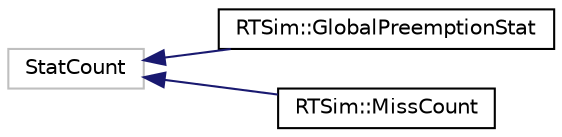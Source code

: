 digraph "Graphical Class Hierarchy"
{
  edge [fontname="Helvetica",fontsize="10",labelfontname="Helvetica",labelfontsize="10"];
  node [fontname="Helvetica",fontsize="10",shape=record];
  rankdir="LR";
  Node1 [label="StatCount",height=0.2,width=0.4,color="grey75", fillcolor="white", style="filled"];
  Node1 -> Node2 [dir="back",color="midnightblue",fontsize="10",style="solid",fontname="Helvetica"];
  Node2 [label="RTSim::GlobalPreemptionStat",height=0.2,width=0.4,color="black", fillcolor="white", style="filled",URL="$d3/dd3/classRTSim_1_1GlobalPreemptionStat.html"];
  Node1 -> Node3 [dir="back",color="midnightblue",fontsize="10",style="solid",fontname="Helvetica"];
  Node3 [label="RTSim::MissCount",height=0.2,width=0.4,color="black", fillcolor="white", style="filled",URL="$d4/d00/classRTSim_1_1MissCount.html"];
}
